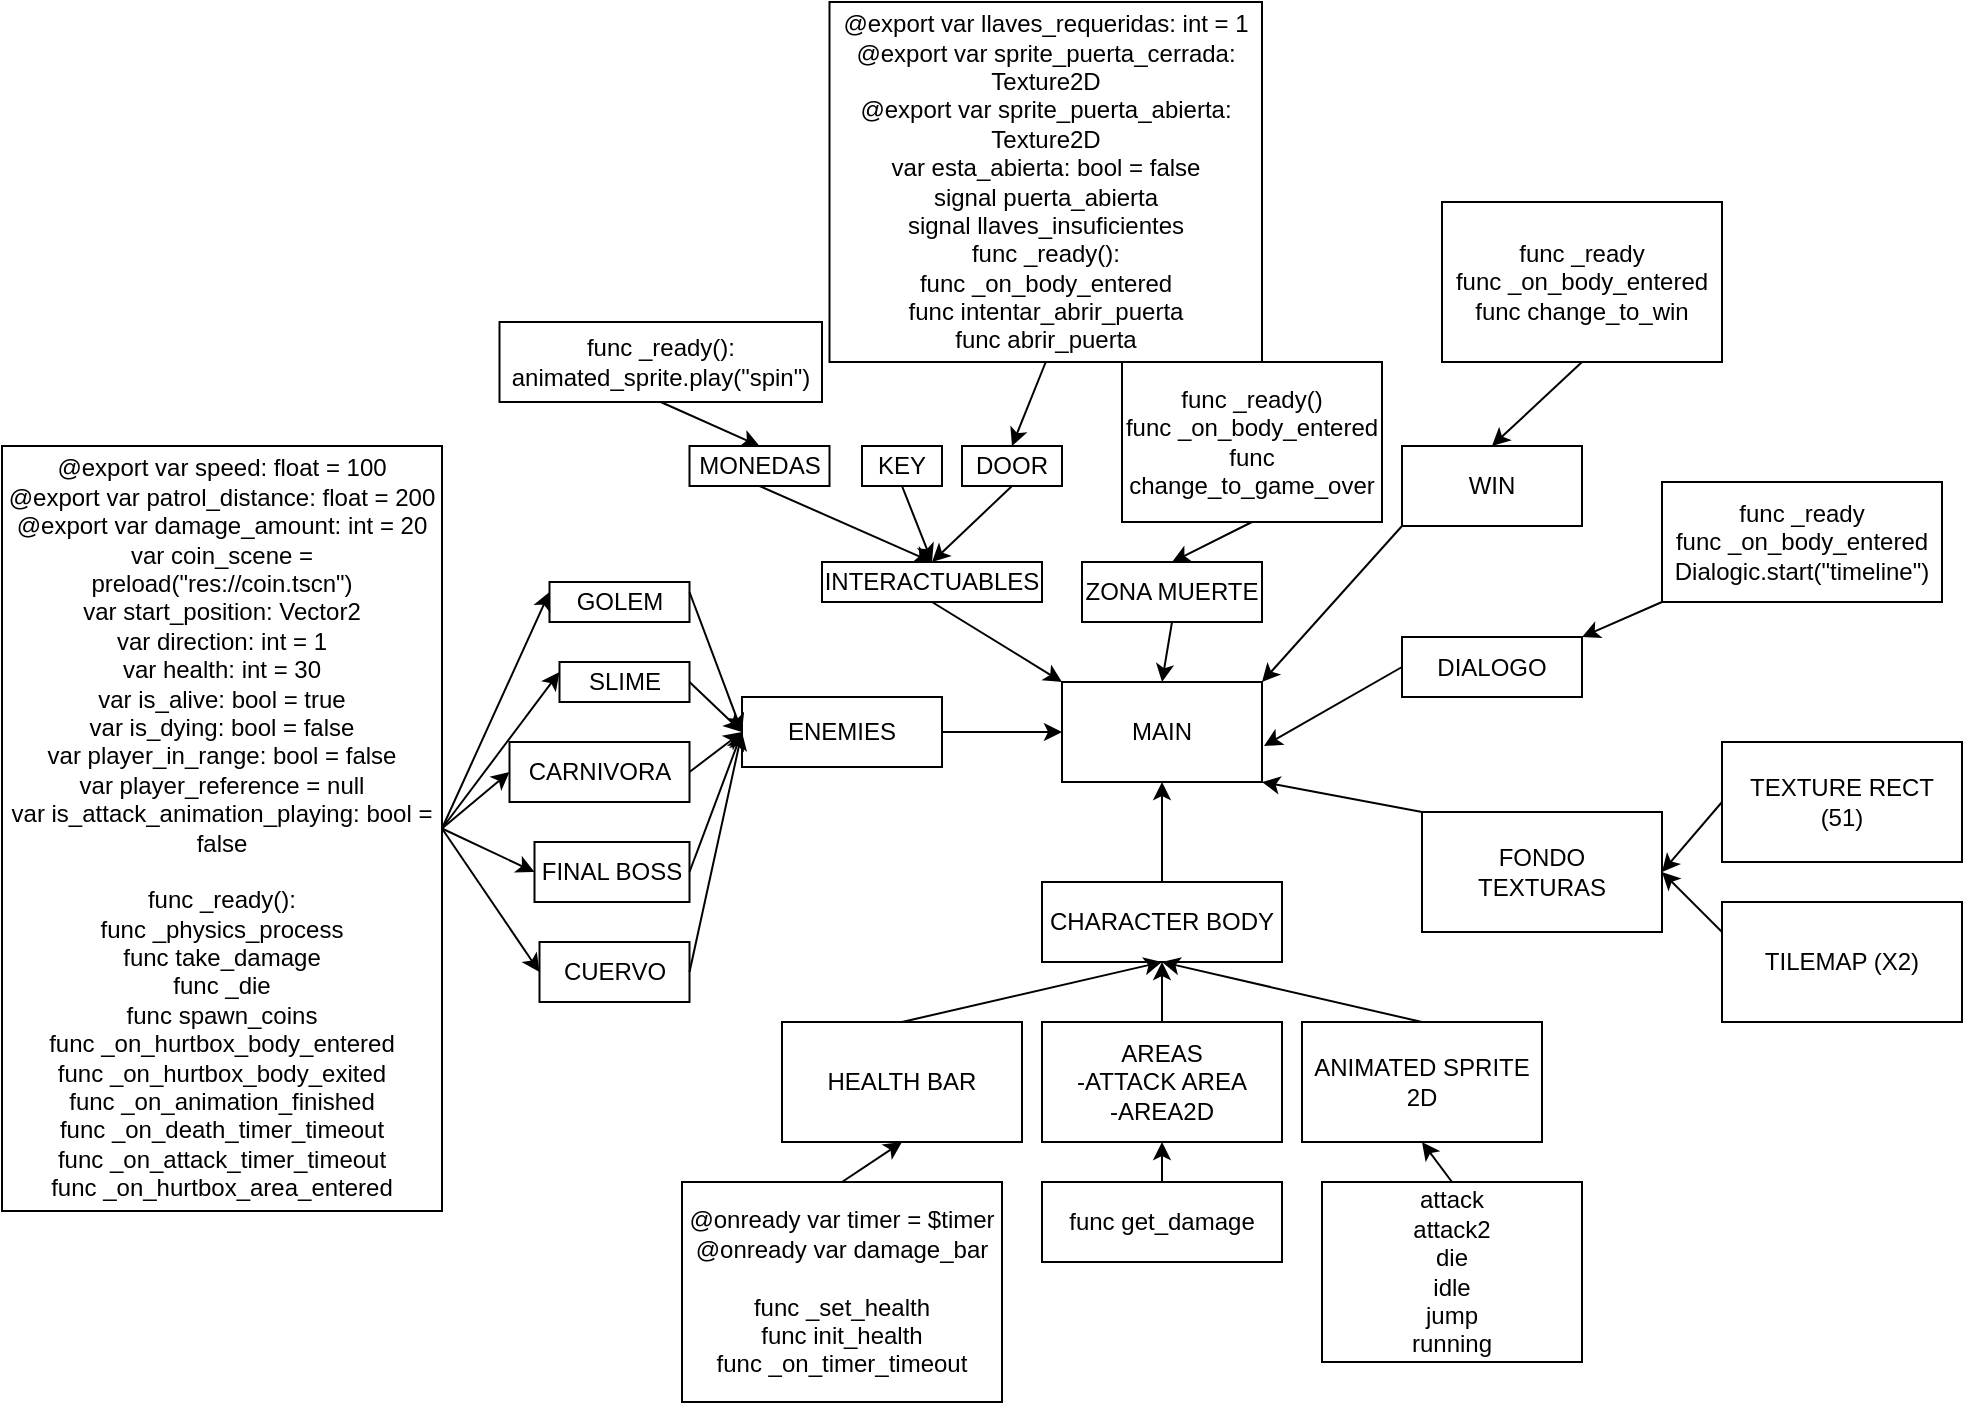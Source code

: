 <mxfile version="27.1.5">
  <diagram name="Página-1" id="Xz8Vy-sB-R5VErr8nSkW">
    <mxGraphModel dx="1296" dy="1875" grid="1" gridSize="10" guides="1" tooltips="1" connect="1" arrows="1" fold="1" page="1" pageScale="1" pageWidth="827" pageHeight="1169" math="0" shadow="0">
      <root>
        <mxCell id="0" />
        <mxCell id="1" parent="0" />
        <mxCell id="FwiE7lXY8PTQntAKf0A6-1" value="MAIN" style="rounded=0;whiteSpace=wrap;html=1;" vertex="1" parent="1">
          <mxGeometry x="880" y="290" width="100" height="50" as="geometry" />
        </mxCell>
        <mxCell id="FwiE7lXY8PTQntAKf0A6-2" value="FONDO&lt;div&gt;TEXTURAS&lt;/div&gt;" style="rounded=0;whiteSpace=wrap;html=1;" vertex="1" parent="1">
          <mxGeometry x="1060" y="355" width="120" height="60" as="geometry" />
        </mxCell>
        <mxCell id="FwiE7lXY8PTQntAKf0A6-3" value="TEXTURE RECT&lt;br&gt;(51)" style="rounded=0;whiteSpace=wrap;html=1;" vertex="1" parent="1">
          <mxGeometry x="1210" y="320" width="120" height="60" as="geometry" />
        </mxCell>
        <mxCell id="FwiE7lXY8PTQntAKf0A6-4" value="TILEMAP (X2)" style="rounded=0;whiteSpace=wrap;html=1;" vertex="1" parent="1">
          <mxGeometry x="1210" y="400" width="120" height="60" as="geometry" />
        </mxCell>
        <mxCell id="FwiE7lXY8PTQntAKf0A6-5" value="CHARACTER BODY" style="rounded=0;whiteSpace=wrap;html=1;" vertex="1" parent="1">
          <mxGeometry x="870" y="390" width="120" height="40" as="geometry" />
        </mxCell>
        <mxCell id="FwiE7lXY8PTQntAKf0A6-6" value="HEALTH BAR" style="rounded=0;whiteSpace=wrap;html=1;" vertex="1" parent="1">
          <mxGeometry x="740" y="460" width="120" height="60" as="geometry" />
        </mxCell>
        <mxCell id="FwiE7lXY8PTQntAKf0A6-7" value="AREAS&lt;br&gt;-ATTACK AREA&lt;br&gt;-AREA2D" style="rounded=0;whiteSpace=wrap;html=1;" vertex="1" parent="1">
          <mxGeometry x="870" y="460" width="120" height="60" as="geometry" />
        </mxCell>
        <mxCell id="FwiE7lXY8PTQntAKf0A6-8" value="ANIMATED SPRITE 2D" style="rounded=0;whiteSpace=wrap;html=1;" vertex="1" parent="1">
          <mxGeometry x="1000" y="460" width="120" height="60" as="geometry" />
        </mxCell>
        <mxCell id="FwiE7lXY8PTQntAKf0A6-9" value="@onready var timer = $timer&lt;div&gt;@onready var damage_bar&lt;/div&gt;&lt;div&gt;&lt;br&gt;&lt;/div&gt;&lt;div&gt;func _set_health&lt;br&gt;func init_health&lt;br&gt;func _on_timer_timeout&lt;/div&gt;" style="rounded=0;whiteSpace=wrap;html=1;" vertex="1" parent="1">
          <mxGeometry x="690" y="540" width="160" height="110" as="geometry" />
        </mxCell>
        <mxCell id="FwiE7lXY8PTQntAKf0A6-10" value="func get_damage" style="rounded=0;whiteSpace=wrap;html=1;" vertex="1" parent="1">
          <mxGeometry x="870" y="540" width="120" height="40" as="geometry" />
        </mxCell>
        <mxCell id="FwiE7lXY8PTQntAKf0A6-12" value="attack&lt;br&gt;attack2&lt;br&gt;die&lt;br&gt;idle&lt;br&gt;jump&lt;br&gt;running" style="rounded=0;whiteSpace=wrap;html=1;" vertex="1" parent="1">
          <mxGeometry x="1010" y="540" width="130" height="90" as="geometry" />
        </mxCell>
        <mxCell id="FwiE7lXY8PTQntAKf0A6-14" value="" style="endArrow=classic;html=1;rounded=0;exitX=0.5;exitY=0;exitDx=0;exitDy=0;entryX=0.5;entryY=1;entryDx=0;entryDy=0;" edge="1" parent="1" source="FwiE7lXY8PTQntAKf0A6-9" target="FwiE7lXY8PTQntAKf0A6-6">
          <mxGeometry width="50" height="50" relative="1" as="geometry">
            <mxPoint x="960" y="480" as="sourcePoint" />
            <mxPoint x="1010" y="430" as="targetPoint" />
          </mxGeometry>
        </mxCell>
        <mxCell id="FwiE7lXY8PTQntAKf0A6-15" value="" style="endArrow=classic;html=1;rounded=0;exitX=0.5;exitY=0;exitDx=0;exitDy=0;entryX=0.5;entryY=1;entryDx=0;entryDy=0;" edge="1" parent="1" source="FwiE7lXY8PTQntAKf0A6-10" target="FwiE7lXY8PTQntAKf0A6-7">
          <mxGeometry width="50" height="50" relative="1" as="geometry">
            <mxPoint x="960" y="480" as="sourcePoint" />
            <mxPoint x="1010" y="430" as="targetPoint" />
          </mxGeometry>
        </mxCell>
        <mxCell id="FwiE7lXY8PTQntAKf0A6-16" value="" style="endArrow=classic;html=1;rounded=0;exitX=0.5;exitY=0;exitDx=0;exitDy=0;" edge="1" parent="1" source="FwiE7lXY8PTQntAKf0A6-12">
          <mxGeometry width="50" height="50" relative="1" as="geometry">
            <mxPoint x="960" y="480" as="sourcePoint" />
            <mxPoint x="1060" y="520" as="targetPoint" />
          </mxGeometry>
        </mxCell>
        <mxCell id="FwiE7lXY8PTQntAKf0A6-17" value="" style="endArrow=classic;html=1;rounded=0;entryX=0.5;entryY=1;entryDx=0;entryDy=0;exitX=0.5;exitY=0;exitDx=0;exitDy=0;" edge="1" parent="1" source="FwiE7lXY8PTQntAKf0A6-8" target="FwiE7lXY8PTQntAKf0A6-5">
          <mxGeometry width="50" height="50" relative="1" as="geometry">
            <mxPoint x="960" y="480" as="sourcePoint" />
            <mxPoint x="1010" y="430" as="targetPoint" />
          </mxGeometry>
        </mxCell>
        <mxCell id="FwiE7lXY8PTQntAKf0A6-18" value="" style="endArrow=classic;html=1;rounded=0;entryX=0.5;entryY=1;entryDx=0;entryDy=0;exitX=0.5;exitY=0;exitDx=0;exitDy=0;" edge="1" parent="1" source="FwiE7lXY8PTQntAKf0A6-6" target="FwiE7lXY8PTQntAKf0A6-5">
          <mxGeometry width="50" height="50" relative="1" as="geometry">
            <mxPoint x="960" y="480" as="sourcePoint" />
            <mxPoint x="1010" y="430" as="targetPoint" />
          </mxGeometry>
        </mxCell>
        <mxCell id="FwiE7lXY8PTQntAKf0A6-19" value="" style="endArrow=classic;html=1;rounded=0;exitX=0.5;exitY=0;exitDx=0;exitDy=0;entryX=0.5;entryY=1;entryDx=0;entryDy=0;" edge="1" parent="1" source="FwiE7lXY8PTQntAKf0A6-7" target="FwiE7lXY8PTQntAKf0A6-5">
          <mxGeometry width="50" height="50" relative="1" as="geometry">
            <mxPoint x="960" y="480" as="sourcePoint" />
            <mxPoint x="1010" y="430" as="targetPoint" />
          </mxGeometry>
        </mxCell>
        <mxCell id="FwiE7lXY8PTQntAKf0A6-20" value="" style="endArrow=classic;html=1;rounded=0;entryX=0.5;entryY=1;entryDx=0;entryDy=0;exitX=0.5;exitY=0;exitDx=0;exitDy=0;" edge="1" parent="1" source="FwiE7lXY8PTQntAKf0A6-5" target="FwiE7lXY8PTQntAKf0A6-1">
          <mxGeometry width="50" height="50" relative="1" as="geometry">
            <mxPoint x="960" y="480" as="sourcePoint" />
            <mxPoint x="1010" y="430" as="targetPoint" />
          </mxGeometry>
        </mxCell>
        <mxCell id="FwiE7lXY8PTQntAKf0A6-21" value="ENEMIES" style="rounded=0;whiteSpace=wrap;html=1;" vertex="1" parent="1">
          <mxGeometry x="720" y="297.5" width="100" height="35" as="geometry" />
        </mxCell>
        <mxCell id="FwiE7lXY8PTQntAKf0A6-22" value="GOLEM" style="rounded=0;whiteSpace=wrap;html=1;" vertex="1" parent="1">
          <mxGeometry x="623.75" y="240" width="70" height="20" as="geometry" />
        </mxCell>
        <mxCell id="FwiE7lXY8PTQntAKf0A6-23" value="SLIME" style="rounded=0;whiteSpace=wrap;html=1;" vertex="1" parent="1">
          <mxGeometry x="628.75" y="280" width="65" height="20" as="geometry" />
        </mxCell>
        <mxCell id="FwiE7lXY8PTQntAKf0A6-24" value="CARNIVORA" style="rounded=0;whiteSpace=wrap;html=1;" vertex="1" parent="1">
          <mxGeometry x="603.75" y="320" width="90" height="30" as="geometry" />
        </mxCell>
        <mxCell id="FwiE7lXY8PTQntAKf0A6-25" value="FINAL BOSS" style="rounded=0;whiteSpace=wrap;html=1;" vertex="1" parent="1">
          <mxGeometry x="616.25" y="370" width="77.5" height="30" as="geometry" />
        </mxCell>
        <mxCell id="FwiE7lXY8PTQntAKf0A6-26" value="CUERVO" style="rounded=0;whiteSpace=wrap;html=1;" vertex="1" parent="1">
          <mxGeometry x="618.75" y="420" width="75" height="30" as="geometry" />
        </mxCell>
        <mxCell id="FwiE7lXY8PTQntAKf0A6-27" value="@export var speed: float = 100&lt;div&gt;@export var patrol_distance: float = 200&lt;/div&gt;&lt;div&gt;@export var damage_amount: int = 20&lt;/div&gt;&lt;div&gt;var coin_scene = preload(&quot;res://coin.tscn&quot;)&lt;/div&gt;&lt;div&gt;var start_position: Vector2&lt;/div&gt;&lt;div&gt;var direction: int = 1&lt;/div&gt;&lt;div&gt;var health: int = 30&lt;/div&gt;&lt;div&gt;var is_alive: bool = true&lt;/div&gt;&lt;div&gt;var is_dying: bool = false&lt;/div&gt;&lt;div&gt;var player_in_range: bool = false&lt;/div&gt;&lt;div&gt;var player_reference = null&lt;/div&gt;&lt;div&gt;var is_attack_animation_playing: bool = false&lt;/div&gt;&lt;div&gt;&lt;br&gt;&lt;/div&gt;&lt;div&gt;func _ready():&lt;/div&gt;&lt;div&gt;func _physics_process&lt;/div&gt;&lt;div&gt;func take_damage&lt;/div&gt;&lt;div&gt;func _die&lt;/div&gt;&lt;div&gt;func spawn_coins&lt;/div&gt;&lt;div&gt;func _on_hurtbox_body_entered&lt;/div&gt;&lt;div&gt;func _on_hurtbox_body_exited&lt;/div&gt;&lt;div&gt;func _on_animation_finished&lt;/div&gt;&lt;div&gt;func _on_death_timer_timeout&lt;/div&gt;&lt;div&gt;func _on_attack_timer_timeout&lt;/div&gt;&lt;div&gt;func _on_hurtbox_area_entered&lt;/div&gt;" style="rounded=0;whiteSpace=wrap;html=1;" vertex="1" parent="1">
          <mxGeometry x="350" y="172" width="220" height="382.5" as="geometry" />
        </mxCell>
        <mxCell id="FwiE7lXY8PTQntAKf0A6-28" value="" style="endArrow=classic;html=1;rounded=0;exitX=1;exitY=0.5;exitDx=0;exitDy=0;entryX=0;entryY=0.25;entryDx=0;entryDy=0;" edge="1" parent="1" source="FwiE7lXY8PTQntAKf0A6-27" target="FwiE7lXY8PTQntAKf0A6-22">
          <mxGeometry width="50" height="50" relative="1" as="geometry">
            <mxPoint x="960" y="480" as="sourcePoint" />
            <mxPoint x="1010" y="430" as="targetPoint" />
          </mxGeometry>
        </mxCell>
        <mxCell id="FwiE7lXY8PTQntAKf0A6-29" value="" style="endArrow=classic;html=1;rounded=0;exitX=1;exitY=0.5;exitDx=0;exitDy=0;entryX=0;entryY=0.25;entryDx=0;entryDy=0;" edge="1" parent="1" source="FwiE7lXY8PTQntAKf0A6-27" target="FwiE7lXY8PTQntAKf0A6-23">
          <mxGeometry width="50" height="50" relative="1" as="geometry">
            <mxPoint x="960" y="480" as="sourcePoint" />
            <mxPoint x="1010" y="430" as="targetPoint" />
          </mxGeometry>
        </mxCell>
        <mxCell id="FwiE7lXY8PTQntAKf0A6-30" value="" style="endArrow=classic;html=1;rounded=0;exitX=1;exitY=0.5;exitDx=0;exitDy=0;entryX=0;entryY=0.5;entryDx=0;entryDy=0;" edge="1" parent="1" source="FwiE7lXY8PTQntAKf0A6-27" target="FwiE7lXY8PTQntAKf0A6-24">
          <mxGeometry width="50" height="50" relative="1" as="geometry">
            <mxPoint x="960" y="480" as="sourcePoint" />
            <mxPoint x="1010" y="430" as="targetPoint" />
          </mxGeometry>
        </mxCell>
        <mxCell id="FwiE7lXY8PTQntAKf0A6-31" value="" style="endArrow=classic;html=1;rounded=0;exitX=1;exitY=0.5;exitDx=0;exitDy=0;entryX=0;entryY=0.5;entryDx=0;entryDy=0;" edge="1" parent="1" source="FwiE7lXY8PTQntAKf0A6-27" target="FwiE7lXY8PTQntAKf0A6-25">
          <mxGeometry width="50" height="50" relative="1" as="geometry">
            <mxPoint x="960" y="480" as="sourcePoint" />
            <mxPoint x="1010" y="430" as="targetPoint" />
          </mxGeometry>
        </mxCell>
        <mxCell id="FwiE7lXY8PTQntAKf0A6-32" value="" style="endArrow=classic;html=1;rounded=0;exitX=1;exitY=0.5;exitDx=0;exitDy=0;entryX=0;entryY=0.5;entryDx=0;entryDy=0;" edge="1" parent="1" source="FwiE7lXY8PTQntAKf0A6-27" target="FwiE7lXY8PTQntAKf0A6-26">
          <mxGeometry width="50" height="50" relative="1" as="geometry">
            <mxPoint x="960" y="480" as="sourcePoint" />
            <mxPoint x="1010" y="430" as="targetPoint" />
          </mxGeometry>
        </mxCell>
        <mxCell id="FwiE7lXY8PTQntAKf0A6-33" value="" style="endArrow=classic;html=1;rounded=0;exitX=1;exitY=0.25;exitDx=0;exitDy=0;entryX=0;entryY=0.5;entryDx=0;entryDy=0;" edge="1" parent="1" source="FwiE7lXY8PTQntAKf0A6-22" target="FwiE7lXY8PTQntAKf0A6-21">
          <mxGeometry width="50" height="50" relative="1" as="geometry">
            <mxPoint x="960" y="480" as="sourcePoint" />
            <mxPoint x="1010" y="430" as="targetPoint" />
          </mxGeometry>
        </mxCell>
        <mxCell id="FwiE7lXY8PTQntAKf0A6-34" value="" style="endArrow=classic;html=1;rounded=0;exitX=1;exitY=0.5;exitDx=0;exitDy=0;entryX=0;entryY=0.5;entryDx=0;entryDy=0;" edge="1" parent="1" source="FwiE7lXY8PTQntAKf0A6-23" target="FwiE7lXY8PTQntAKf0A6-21">
          <mxGeometry width="50" height="50" relative="1" as="geometry">
            <mxPoint x="960" y="480" as="sourcePoint" />
            <mxPoint x="1010" y="430" as="targetPoint" />
          </mxGeometry>
        </mxCell>
        <mxCell id="FwiE7lXY8PTQntAKf0A6-35" value="" style="endArrow=classic;html=1;rounded=0;exitX=1;exitY=0.5;exitDx=0;exitDy=0;entryX=0;entryY=0.5;entryDx=0;entryDy=0;" edge="1" parent="1" source="FwiE7lXY8PTQntAKf0A6-24" target="FwiE7lXY8PTQntAKf0A6-21">
          <mxGeometry width="50" height="50" relative="1" as="geometry">
            <mxPoint x="960" y="480" as="sourcePoint" />
            <mxPoint x="1010" y="430" as="targetPoint" />
          </mxGeometry>
        </mxCell>
        <mxCell id="FwiE7lXY8PTQntAKf0A6-36" value="" style="endArrow=classic;html=1;rounded=0;exitX=1;exitY=0.5;exitDx=0;exitDy=0;entryX=0;entryY=0.5;entryDx=0;entryDy=0;" edge="1" parent="1" source="FwiE7lXY8PTQntAKf0A6-25" target="FwiE7lXY8PTQntAKf0A6-21">
          <mxGeometry width="50" height="50" relative="1" as="geometry">
            <mxPoint x="960" y="480" as="sourcePoint" />
            <mxPoint x="1010" y="430" as="targetPoint" />
          </mxGeometry>
        </mxCell>
        <mxCell id="FwiE7lXY8PTQntAKf0A6-37" value="" style="endArrow=classic;html=1;rounded=0;exitX=1;exitY=0.5;exitDx=0;exitDy=0;entryX=0;entryY=0.5;entryDx=0;entryDy=0;" edge="1" parent="1" source="FwiE7lXY8PTQntAKf0A6-26" target="FwiE7lXY8PTQntAKf0A6-21">
          <mxGeometry width="50" height="50" relative="1" as="geometry">
            <mxPoint x="960" y="480" as="sourcePoint" />
            <mxPoint x="1010" y="430" as="targetPoint" />
          </mxGeometry>
        </mxCell>
        <mxCell id="FwiE7lXY8PTQntAKf0A6-38" value="" style="endArrow=classic;html=1;rounded=0;exitX=1;exitY=0.5;exitDx=0;exitDy=0;entryX=0;entryY=0.5;entryDx=0;entryDy=0;" edge="1" parent="1" source="FwiE7lXY8PTQntAKf0A6-21" target="FwiE7lXY8PTQntAKf0A6-1">
          <mxGeometry width="50" height="50" relative="1" as="geometry">
            <mxPoint x="960" y="480" as="sourcePoint" />
            <mxPoint x="1010" y="430" as="targetPoint" />
          </mxGeometry>
        </mxCell>
        <mxCell id="FwiE7lXY8PTQntAKf0A6-39" value="" style="endArrow=classic;html=1;rounded=0;entryX=1;entryY=1;entryDx=0;entryDy=0;exitX=0;exitY=0;exitDx=0;exitDy=0;" edge="1" parent="1" source="FwiE7lXY8PTQntAKf0A6-2" target="FwiE7lXY8PTQntAKf0A6-1">
          <mxGeometry width="50" height="50" relative="1" as="geometry">
            <mxPoint x="960" y="480" as="sourcePoint" />
            <mxPoint x="1010" y="430" as="targetPoint" />
          </mxGeometry>
        </mxCell>
        <mxCell id="FwiE7lXY8PTQntAKf0A6-40" value="" style="endArrow=classic;html=1;rounded=0;entryX=1;entryY=0.5;entryDx=0;entryDy=0;exitX=0;exitY=0.5;exitDx=0;exitDy=0;" edge="1" parent="1" source="FwiE7lXY8PTQntAKf0A6-3" target="FwiE7lXY8PTQntAKf0A6-2">
          <mxGeometry width="50" height="50" relative="1" as="geometry">
            <mxPoint x="960" y="480" as="sourcePoint" />
            <mxPoint x="1010" y="430" as="targetPoint" />
          </mxGeometry>
        </mxCell>
        <mxCell id="FwiE7lXY8PTQntAKf0A6-41" value="" style="endArrow=classic;html=1;rounded=0;entryX=1;entryY=0.5;entryDx=0;entryDy=0;exitX=0;exitY=0.25;exitDx=0;exitDy=0;" edge="1" parent="1" source="FwiE7lXY8PTQntAKf0A6-4" target="FwiE7lXY8PTQntAKf0A6-2">
          <mxGeometry width="50" height="50" relative="1" as="geometry">
            <mxPoint x="960" y="480" as="sourcePoint" />
            <mxPoint x="1010" y="430" as="targetPoint" />
          </mxGeometry>
        </mxCell>
        <mxCell id="FwiE7lXY8PTQntAKf0A6-42" value="INTERACTUABLES" style="rounded=0;whiteSpace=wrap;html=1;" vertex="1" parent="1">
          <mxGeometry x="760" y="230" width="110" height="20" as="geometry" />
        </mxCell>
        <mxCell id="FwiE7lXY8PTQntAKf0A6-43" value="MONEDAS" style="rounded=0;whiteSpace=wrap;html=1;" vertex="1" parent="1">
          <mxGeometry x="693.75" y="172" width="70" height="20" as="geometry" />
        </mxCell>
        <mxCell id="FwiE7lXY8PTQntAKf0A6-44" value="KEY" style="rounded=0;whiteSpace=wrap;html=1;" vertex="1" parent="1">
          <mxGeometry x="780" y="172" width="40" height="20" as="geometry" />
        </mxCell>
        <mxCell id="FwiE7lXY8PTQntAKf0A6-45" value="DOOR" style="rounded=0;whiteSpace=wrap;html=1;" vertex="1" parent="1">
          <mxGeometry x="830" y="172" width="50" height="20" as="geometry" />
        </mxCell>
        <mxCell id="FwiE7lXY8PTQntAKf0A6-46" value="func _ready():&lt;div&gt;animated_sprite.play(&quot;spin&quot;)&lt;/div&gt;" style="rounded=0;whiteSpace=wrap;html=1;" vertex="1" parent="1">
          <mxGeometry x="598.75" y="110" width="161.25" height="40" as="geometry" />
        </mxCell>
        <mxCell id="FwiE7lXY8PTQntAKf0A6-47" value="" style="endArrow=classic;html=1;rounded=0;exitX=0.5;exitY=1;exitDx=0;exitDy=0;entryX=0.5;entryY=0;entryDx=0;entryDy=0;" edge="1" parent="1" source="FwiE7lXY8PTQntAKf0A6-46" target="FwiE7lXY8PTQntAKf0A6-43">
          <mxGeometry width="50" height="50" relative="1" as="geometry">
            <mxPoint x="960" y="380" as="sourcePoint" />
            <mxPoint x="1010" y="330" as="targetPoint" />
          </mxGeometry>
        </mxCell>
        <mxCell id="FwiE7lXY8PTQntAKf0A6-48" value="@export var llaves_requeridas: int = 1&lt;div&gt;@export var sprite_puerta_cerrada: Texture2D&lt;/div&gt;&lt;div&gt;@export var sprite_puerta_abierta: Texture2D&lt;/div&gt;&lt;div&gt;var esta_abierta: bool = false&lt;/div&gt;&lt;div&gt;&lt;div&gt;signal puerta_abierta&lt;/div&gt;&lt;div&gt;signal llaves_insuficientes&lt;/div&gt;&lt;/div&gt;&lt;div&gt;func _ready():&lt;/div&gt;&lt;div&gt;func _on_body_entered&lt;/div&gt;&lt;div&gt;func intentar_abrir_puerta&lt;/div&gt;&lt;div&gt;func abrir_puerta&lt;/div&gt;" style="rounded=0;whiteSpace=wrap;html=1;" vertex="1" parent="1">
          <mxGeometry x="763.75" y="-50" width="216.25" height="180" as="geometry" />
        </mxCell>
        <mxCell id="FwiE7lXY8PTQntAKf0A6-49" value="" style="endArrow=classic;html=1;rounded=0;exitX=0.5;exitY=1;exitDx=0;exitDy=0;entryX=0.5;entryY=0;entryDx=0;entryDy=0;" edge="1" parent="1" source="FwiE7lXY8PTQntAKf0A6-48" target="FwiE7lXY8PTQntAKf0A6-45">
          <mxGeometry width="50" height="50" relative="1" as="geometry">
            <mxPoint x="880" y="150" as="sourcePoint" />
            <mxPoint x="1010" y="230" as="targetPoint" />
          </mxGeometry>
        </mxCell>
        <mxCell id="FwiE7lXY8PTQntAKf0A6-50" value="" style="endArrow=classic;html=1;rounded=0;exitX=0.5;exitY=1;exitDx=0;exitDy=0;entryX=0.5;entryY=0;entryDx=0;entryDy=0;" edge="1" parent="1" source="FwiE7lXY8PTQntAKf0A6-43" target="FwiE7lXY8PTQntAKf0A6-42">
          <mxGeometry width="50" height="50" relative="1" as="geometry">
            <mxPoint x="960" y="280" as="sourcePoint" />
            <mxPoint x="1010" y="230" as="targetPoint" />
          </mxGeometry>
        </mxCell>
        <mxCell id="FwiE7lXY8PTQntAKf0A6-51" value="" style="endArrow=classic;html=1;rounded=0;exitX=0.5;exitY=1;exitDx=0;exitDy=0;entryX=0.5;entryY=0;entryDx=0;entryDy=0;" edge="1" parent="1" source="FwiE7lXY8PTQntAKf0A6-44" target="FwiE7lXY8PTQntAKf0A6-42">
          <mxGeometry width="50" height="50" relative="1" as="geometry">
            <mxPoint x="960" y="280" as="sourcePoint" />
            <mxPoint x="1010" y="230" as="targetPoint" />
          </mxGeometry>
        </mxCell>
        <mxCell id="FwiE7lXY8PTQntAKf0A6-52" value="" style="endArrow=classic;html=1;rounded=0;entryX=0.5;entryY=0;entryDx=0;entryDy=0;exitX=0.5;exitY=1;exitDx=0;exitDy=0;" edge="1" parent="1" source="FwiE7lXY8PTQntAKf0A6-45" target="FwiE7lXY8PTQntAKf0A6-42">
          <mxGeometry width="50" height="50" relative="1" as="geometry">
            <mxPoint x="960" y="280" as="sourcePoint" />
            <mxPoint x="1010" y="230" as="targetPoint" />
          </mxGeometry>
        </mxCell>
        <mxCell id="FwiE7lXY8PTQntAKf0A6-53" value="" style="endArrow=classic;html=1;rounded=0;exitX=0.5;exitY=1;exitDx=0;exitDy=0;entryX=0;entryY=0;entryDx=0;entryDy=0;" edge="1" parent="1" source="FwiE7lXY8PTQntAKf0A6-42" target="FwiE7lXY8PTQntAKf0A6-1">
          <mxGeometry width="50" height="50" relative="1" as="geometry">
            <mxPoint x="960" y="280" as="sourcePoint" />
            <mxPoint x="1010" y="230" as="targetPoint" />
          </mxGeometry>
        </mxCell>
        <mxCell id="FwiE7lXY8PTQntAKf0A6-54" value="ZONA MUERTE" style="rounded=0;whiteSpace=wrap;html=1;" vertex="1" parent="1">
          <mxGeometry x="890" y="230" width="90" height="30" as="geometry" />
        </mxCell>
        <mxCell id="FwiE7lXY8PTQntAKf0A6-55" value="func _ready()&lt;div&gt;func _on_body_entered&lt;/div&gt;&lt;div&gt;func change_to_game_over&lt;/div&gt;" style="rounded=0;whiteSpace=wrap;html=1;" vertex="1" parent="1">
          <mxGeometry x="910" y="130" width="130" height="80" as="geometry" />
        </mxCell>
        <mxCell id="FwiE7lXY8PTQntAKf0A6-56" value="" style="endArrow=classic;html=1;rounded=0;exitX=0.5;exitY=1;exitDx=0;exitDy=0;entryX=0.5;entryY=0;entryDx=0;entryDy=0;" edge="1" parent="1" source="FwiE7lXY8PTQntAKf0A6-55" target="FwiE7lXY8PTQntAKf0A6-54">
          <mxGeometry width="50" height="50" relative="1" as="geometry">
            <mxPoint x="960" y="280" as="sourcePoint" />
            <mxPoint x="1010" y="230" as="targetPoint" />
          </mxGeometry>
        </mxCell>
        <mxCell id="FwiE7lXY8PTQntAKf0A6-57" value="" style="endArrow=classic;html=1;rounded=0;exitX=0.5;exitY=1;exitDx=0;exitDy=0;entryX=0.5;entryY=0;entryDx=0;entryDy=0;" edge="1" parent="1" source="FwiE7lXY8PTQntAKf0A6-54" target="FwiE7lXY8PTQntAKf0A6-1">
          <mxGeometry width="50" height="50" relative="1" as="geometry">
            <mxPoint x="960" y="280" as="sourcePoint" />
            <mxPoint x="1010" y="230" as="targetPoint" />
          </mxGeometry>
        </mxCell>
        <mxCell id="FwiE7lXY8PTQntAKf0A6-58" value="WIN" style="rounded=0;whiteSpace=wrap;html=1;" vertex="1" parent="1">
          <mxGeometry x="1050" y="172" width="90" height="40" as="geometry" />
        </mxCell>
        <mxCell id="FwiE7lXY8PTQntAKf0A6-59" value="" style="endArrow=classic;html=1;rounded=0;entryX=1;entryY=0;entryDx=0;entryDy=0;exitX=0;exitY=1;exitDx=0;exitDy=0;" edge="1" parent="1" source="FwiE7lXY8PTQntAKf0A6-58" target="FwiE7lXY8PTQntAKf0A6-1">
          <mxGeometry width="50" height="50" relative="1" as="geometry">
            <mxPoint x="960" y="280" as="sourcePoint" />
            <mxPoint x="1010" y="230" as="targetPoint" />
          </mxGeometry>
        </mxCell>
        <mxCell id="FwiE7lXY8PTQntAKf0A6-61" value="func _ready&lt;div&gt;func _on_body_entered&lt;/div&gt;&lt;div&gt;func change_to_win&lt;/div&gt;" style="rounded=0;whiteSpace=wrap;html=1;" vertex="1" parent="1">
          <mxGeometry x="1070" y="50" width="140" height="80" as="geometry" />
        </mxCell>
        <mxCell id="FwiE7lXY8PTQntAKf0A6-62" value="" style="endArrow=classic;html=1;rounded=0;entryX=0.5;entryY=0;entryDx=0;entryDy=0;exitX=0.5;exitY=1;exitDx=0;exitDy=0;" edge="1" parent="1" source="FwiE7lXY8PTQntAKf0A6-61" target="FwiE7lXY8PTQntAKf0A6-58">
          <mxGeometry width="50" height="50" relative="1" as="geometry">
            <mxPoint x="960" y="280" as="sourcePoint" />
            <mxPoint x="1010" y="230" as="targetPoint" />
          </mxGeometry>
        </mxCell>
        <mxCell id="FwiE7lXY8PTQntAKf0A6-63" value="DIALOGO" style="rounded=0;whiteSpace=wrap;html=1;" vertex="1" parent="1">
          <mxGeometry x="1050" y="267.5" width="90" height="30" as="geometry" />
        </mxCell>
        <mxCell id="FwiE7lXY8PTQntAKf0A6-64" value="" style="endArrow=classic;html=1;rounded=0;entryX=1.01;entryY=0.64;entryDx=0;entryDy=0;entryPerimeter=0;exitX=0;exitY=0.5;exitDx=0;exitDy=0;" edge="1" parent="1" source="FwiE7lXY8PTQntAKf0A6-63" target="FwiE7lXY8PTQntAKf0A6-1">
          <mxGeometry width="50" height="50" relative="1" as="geometry">
            <mxPoint x="960" y="280" as="sourcePoint" />
            <mxPoint x="1010" y="230" as="targetPoint" />
          </mxGeometry>
        </mxCell>
        <mxCell id="FwiE7lXY8PTQntAKf0A6-65" value="func _ready&lt;div&gt;func _on_body_entered&lt;/div&gt;&lt;div&gt;Dialogic.start(&quot;timeline&quot;)&lt;/div&gt;" style="rounded=0;whiteSpace=wrap;html=1;" vertex="1" parent="1">
          <mxGeometry x="1180" y="190" width="140" height="60" as="geometry" />
        </mxCell>
        <mxCell id="FwiE7lXY8PTQntAKf0A6-66" value="" style="endArrow=classic;html=1;rounded=0;entryX=1;entryY=0;entryDx=0;entryDy=0;exitX=0;exitY=1;exitDx=0;exitDy=0;" edge="1" parent="1" source="FwiE7lXY8PTQntAKf0A6-65" target="FwiE7lXY8PTQntAKf0A6-63">
          <mxGeometry width="50" height="50" relative="1" as="geometry">
            <mxPoint x="960" y="280" as="sourcePoint" />
            <mxPoint x="1010" y="230" as="targetPoint" />
          </mxGeometry>
        </mxCell>
      </root>
    </mxGraphModel>
  </diagram>
</mxfile>
